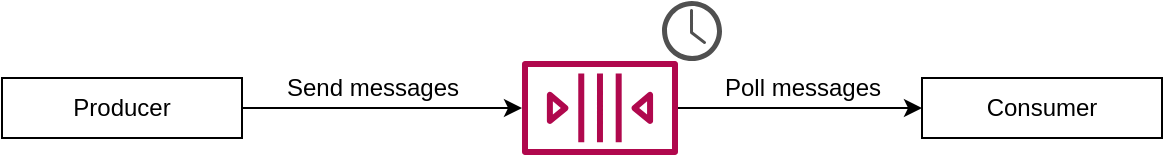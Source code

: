 <mxfile version="21.2.8" type="device">
  <diagram name="Page-1" id="mxROeNvIisjRbD-ZbCHM">
    <mxGraphModel dx="1098" dy="838" grid="1" gridSize="10" guides="1" tooltips="1" connect="1" arrows="1" fold="1" page="1" pageScale="1" pageWidth="850" pageHeight="1100" math="0" shadow="0">
      <root>
        <mxCell id="0" />
        <mxCell id="1" parent="0" />
        <mxCell id="1T5cQGvSUxvu_fGnimmH-5" style="edgeStyle=orthogonalEdgeStyle;rounded=0;orthogonalLoop=1;jettySize=auto;html=1;" edge="1" parent="1" source="1T5cQGvSUxvu_fGnimmH-1" target="1T5cQGvSUxvu_fGnimmH-3">
          <mxGeometry relative="1" as="geometry" />
        </mxCell>
        <mxCell id="1T5cQGvSUxvu_fGnimmH-1" value="Producer" style="rounded=0;whiteSpace=wrap;html=1;" vertex="1" parent="1">
          <mxGeometry x="180" y="390" width="120" height="30" as="geometry" />
        </mxCell>
        <mxCell id="1T5cQGvSUxvu_fGnimmH-2" value="Consumer" style="rounded=0;whiteSpace=wrap;html=1;" vertex="1" parent="1">
          <mxGeometry x="640" y="390" width="120" height="30" as="geometry" />
        </mxCell>
        <mxCell id="1T5cQGvSUxvu_fGnimmH-6" style="edgeStyle=orthogonalEdgeStyle;rounded=0;orthogonalLoop=1;jettySize=auto;html=1;entryX=0;entryY=0.5;entryDx=0;entryDy=0;" edge="1" parent="1" source="1T5cQGvSUxvu_fGnimmH-3" target="1T5cQGvSUxvu_fGnimmH-2">
          <mxGeometry relative="1" as="geometry" />
        </mxCell>
        <mxCell id="1T5cQGvSUxvu_fGnimmH-3" value="" style="sketch=0;outlineConnect=0;fontColor=#232F3E;gradientColor=none;fillColor=#B0084D;strokeColor=none;dashed=0;verticalLabelPosition=bottom;verticalAlign=top;align=center;html=1;fontSize=12;fontStyle=0;aspect=fixed;pointerEvents=1;shape=mxgraph.aws4.queue;" vertex="1" parent="1">
          <mxGeometry x="440" y="381.5" width="78" height="47" as="geometry" />
        </mxCell>
        <mxCell id="1T5cQGvSUxvu_fGnimmH-7" value="" style="sketch=0;pointerEvents=1;shadow=0;dashed=0;html=1;strokeColor=none;fillColor=#505050;labelPosition=center;verticalLabelPosition=bottom;verticalAlign=top;outlineConnect=0;align=center;shape=mxgraph.office.concepts.clock;" vertex="1" parent="1">
          <mxGeometry x="510" y="351.5" width="30" height="30" as="geometry" />
        </mxCell>
        <mxCell id="1T5cQGvSUxvu_fGnimmH-8" value="Send messages" style="text;html=1;align=center;verticalAlign=middle;resizable=0;points=[];autosize=1;strokeColor=none;fillColor=none;" vertex="1" parent="1">
          <mxGeometry x="310" y="380" width="110" height="30" as="geometry" />
        </mxCell>
        <mxCell id="1T5cQGvSUxvu_fGnimmH-9" value="Poll messages" style="text;html=1;align=center;verticalAlign=middle;resizable=0;points=[];autosize=1;strokeColor=none;fillColor=none;" vertex="1" parent="1">
          <mxGeometry x="530" y="380" width="100" height="30" as="geometry" />
        </mxCell>
      </root>
    </mxGraphModel>
  </diagram>
</mxfile>
